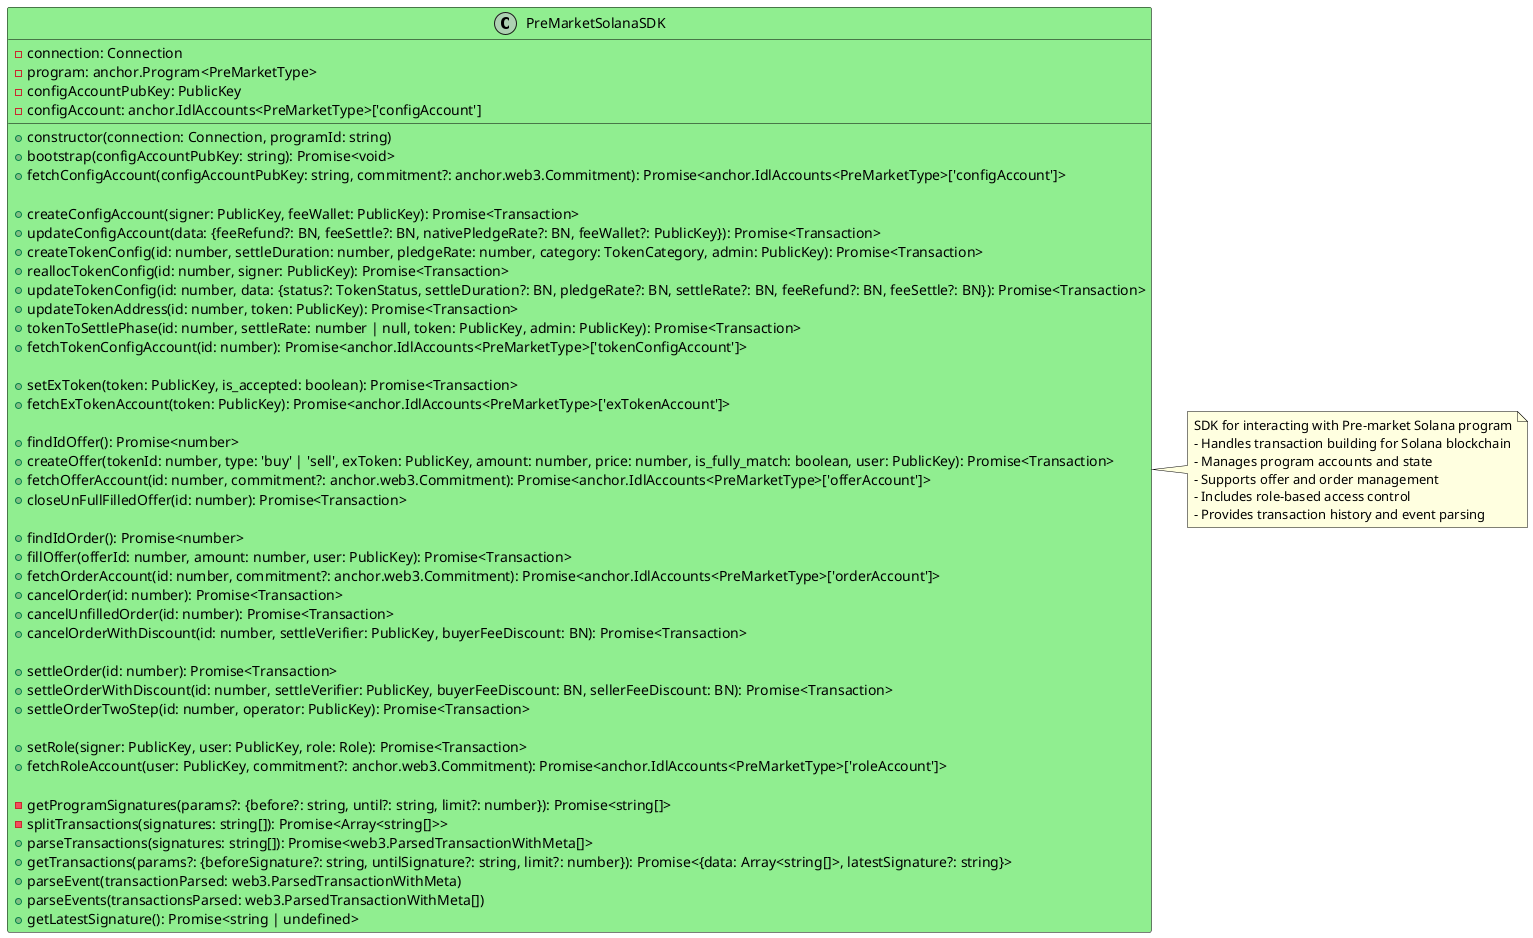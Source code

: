 @startuml W-Pre-market Solana SDK Class Diagram

' Style
skinparam class {
    BackgroundColor LightGreen
    BorderColor Black
    ArrowColor Black
}

skinparam note {
    BackgroundColor LightYellow
    BorderColor Black
}

class PreMarketSolanaSDK {
    - connection: Connection
    - program: anchor.Program<PreMarketType>
    - configAccountPubKey: PublicKey
    - configAccount: anchor.IdlAccounts<PreMarketType>['configAccount']

    ' Constructor and initialization
    + constructor(connection: Connection, programId: string)
    + bootstrap(configAccountPubKey: string): Promise<void>
    + fetchConfigAccount(configAccountPubKey: string, commitment?: anchor.web3.Commitment): Promise<anchor.IdlAccounts<PreMarketType>['configAccount']>

    ' Config and token management
    + createConfigAccount(signer: PublicKey, feeWallet: PublicKey): Promise<Transaction>
    + updateConfigAccount(data: {feeRefund?: BN, feeSettle?: BN, nativePledgeRate?: BN, feeWallet?: PublicKey}): Promise<Transaction>
    + createTokenConfig(id: number, settleDuration: number, pledgeRate: number, category: TokenCategory, admin: PublicKey): Promise<Transaction>
    + reallocTokenConfig(id: number, signer: PublicKey): Promise<Transaction>
    + updateTokenConfig(id: number, data: {status?: TokenStatus, settleDuration?: BN, pledgeRate?: BN, settleRate?: BN, feeRefund?: BN, feeSettle?: BN}): Promise<Transaction>
    + updateTokenAddress(id: number, token: PublicKey): Promise<Transaction>
    + tokenToSettlePhase(id: number, settleRate: number | null, token: PublicKey, admin: PublicKey): Promise<Transaction>
    + fetchTokenConfigAccount(id: number): Promise<anchor.IdlAccounts<PreMarketType>['tokenConfigAccount']>

    ' Exchange token management
    + setExToken(token: PublicKey, is_accepted: boolean): Promise<Transaction>
    + fetchExTokenAccount(token: PublicKey): Promise<anchor.IdlAccounts<PreMarketType>['exTokenAccount']>

    ' Offer management
    + findIdOffer(): Promise<number>
    + createOffer(tokenId: number, type: 'buy' | 'sell', exToken: PublicKey, amount: number, price: number, is_fully_match: boolean, user: PublicKey): Promise<Transaction>
    + fetchOfferAccount(id: number, commitment?: anchor.web3.Commitment): Promise<anchor.IdlAccounts<PreMarketType>['offerAccount']>
    + closeUnFullFilledOffer(id: number): Promise<Transaction>

    ' Order management
    + findIdOrder(): Promise<number>
    + fillOffer(offerId: number, amount: number, user: PublicKey): Promise<Transaction>
    + fetchOrderAccount(id: number, commitment?: anchor.web3.Commitment): Promise<anchor.IdlAccounts<PreMarketType>['orderAccount']>
    + cancelOrder(id: number): Promise<Transaction>
    + cancelUnfilledOrder(id: number): Promise<Transaction>
    + cancelOrderWithDiscount(id: number, settleVerifier: PublicKey, buyerFeeDiscount: BN): Promise<Transaction>

    ' Settlement
    + settleOrder(id: number): Promise<Transaction>
    + settleOrderWithDiscount(id: number, settleVerifier: PublicKey, buyerFeeDiscount: BN, sellerFeeDiscount: BN): Promise<Transaction>
    + settleOrderTwoStep(id: number, operator: PublicKey): Promise<Transaction>

    ' Role management
    + setRole(signer: PublicKey, user: PublicKey, role: Role): Promise<Transaction>
    + fetchRoleAccount(user: PublicKey, commitment?: anchor.web3.Commitment): Promise<anchor.IdlAccounts<PreMarketType>['roleAccount']>

    ' Transaction history and events
    - getProgramSignatures(params?: {before?: string, until?: string, limit?: number}): Promise<string[]>
    - splitTransactions(signatures: string[]): Promise<Array<string[]>>
    + parseTransactions(signatures: string[]): Promise<web3.ParsedTransactionWithMeta[]>
    + getTransactions(params?: {beforeSignature?: string, untilSignature?: string, limit?: number}): Promise<{data: Array<string[]>, latestSignature?: string}>
    + parseEvent(transactionParsed: web3.ParsedTransactionWithMeta)
    + parseEvents(transactionsParsed: web3.ParsedTransactionWithMeta[])
    + getLatestSignature(): Promise<string | undefined>
}

note right of PreMarketSolanaSDK
  SDK for interacting with Pre-market Solana program
  - Handles transaction building for Solana blockchain
  - Manages program accounts and state
  - Supports offer and order management
  - Includes role-based access control
  - Provides transaction history and event parsing
end note

@enduml 